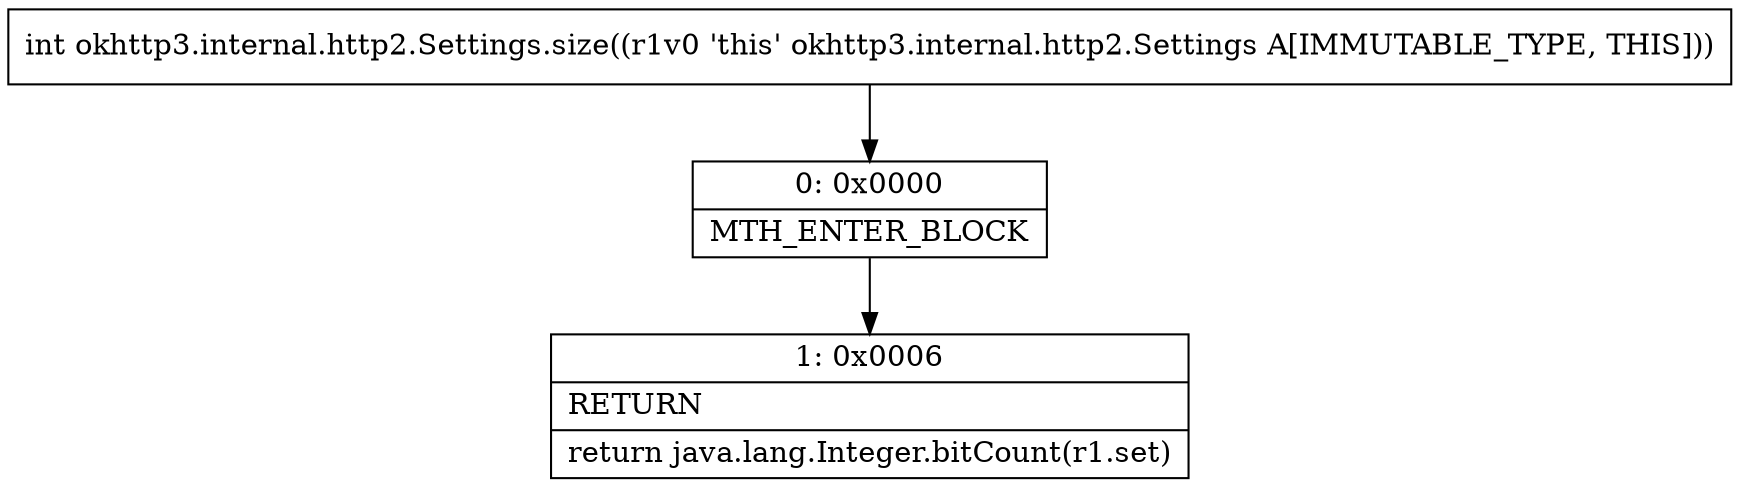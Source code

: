 digraph "CFG forokhttp3.internal.http2.Settings.size()I" {
Node_0 [shape=record,label="{0\:\ 0x0000|MTH_ENTER_BLOCK\l}"];
Node_1 [shape=record,label="{1\:\ 0x0006|RETURN\l|return java.lang.Integer.bitCount(r1.set)\l}"];
MethodNode[shape=record,label="{int okhttp3.internal.http2.Settings.size((r1v0 'this' okhttp3.internal.http2.Settings A[IMMUTABLE_TYPE, THIS])) }"];
MethodNode -> Node_0;
Node_0 -> Node_1;
}

